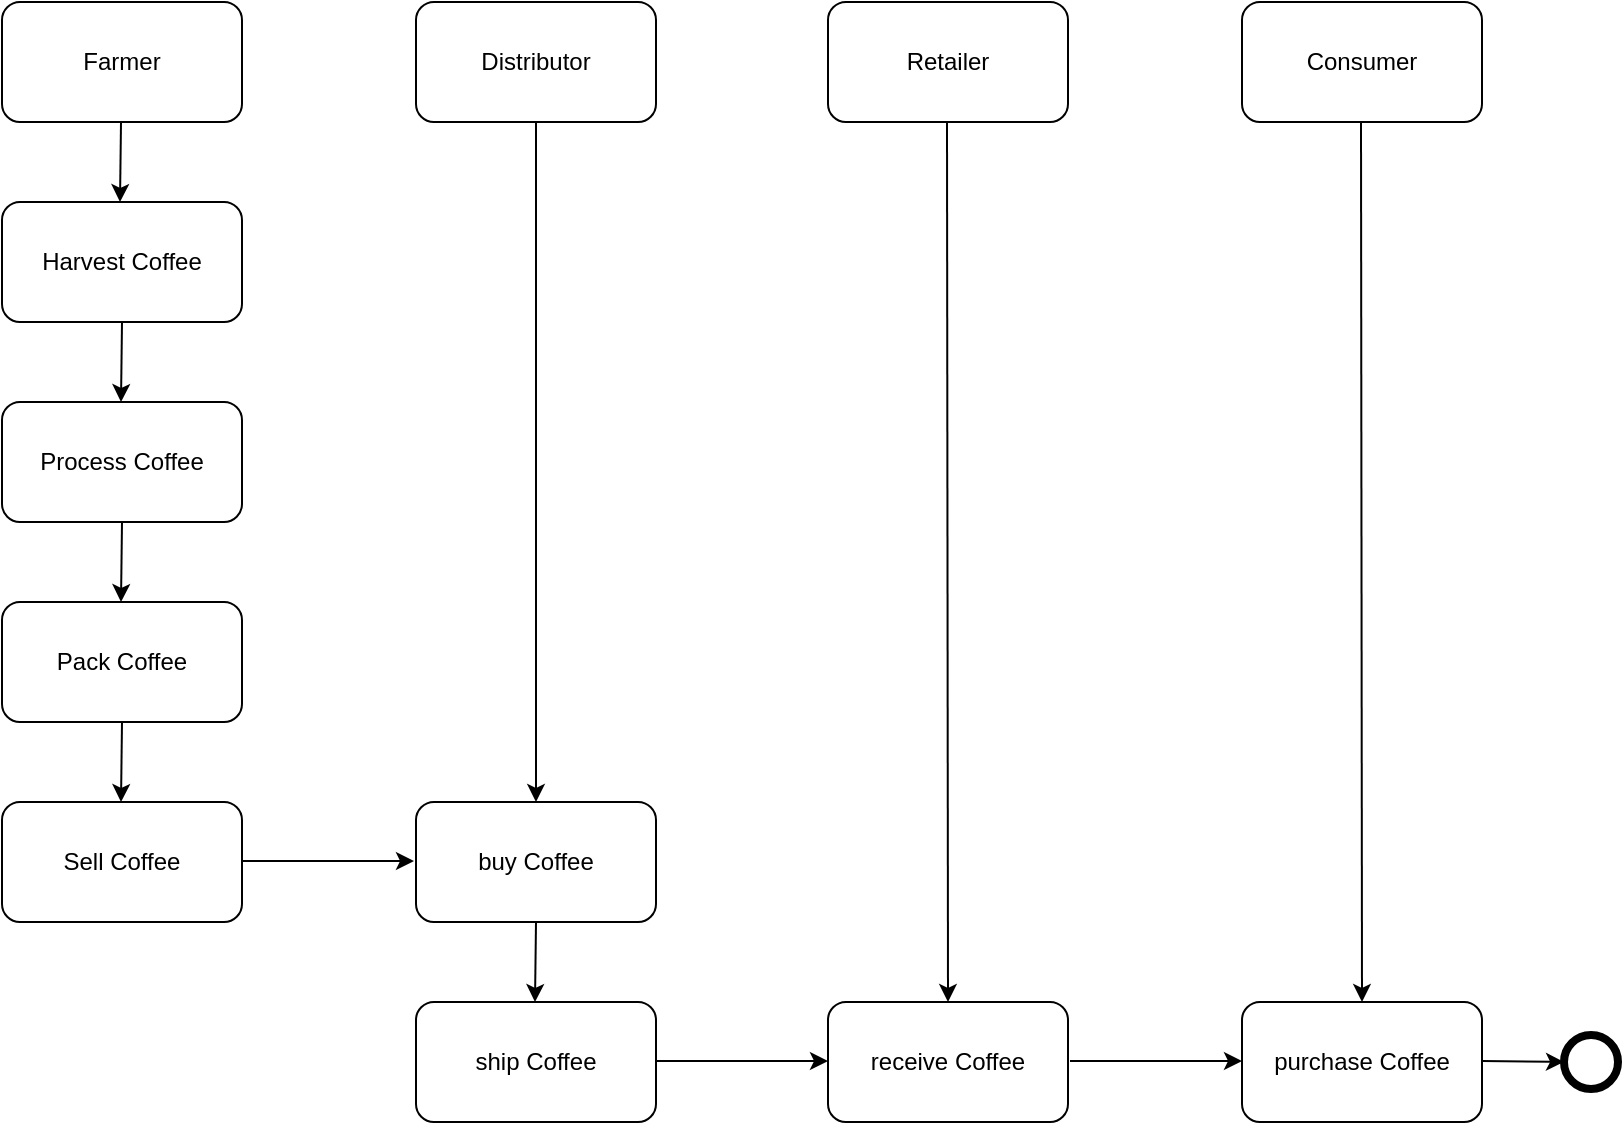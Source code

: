 <mxfile version="20.8.6" type="device"><diagram id="6ISOSJjmTthoUB4Ob-cF" name="Seite-1"><mxGraphModel dx="1434" dy="771" grid="1" gridSize="10" guides="1" tooltips="1" connect="1" arrows="1" fold="1" page="1" pageScale="1" pageWidth="827" pageHeight="1169" math="0" shadow="0"><root><mxCell id="0"/><mxCell id="1" parent="0"/><mxCell id="Zmlrs7th-fnkCV06wgF_-1" value="Farmer" style="rounded=1;whiteSpace=wrap;html=1;" vertex="1" parent="1"><mxGeometry x="19" y="100" width="120" height="60" as="geometry"/></mxCell><mxCell id="Zmlrs7th-fnkCV06wgF_-2" value="Distributor" style="rounded=1;whiteSpace=wrap;html=1;" vertex="1" parent="1"><mxGeometry x="226" y="100" width="120" height="60" as="geometry"/></mxCell><mxCell id="Zmlrs7th-fnkCV06wgF_-3" value="Retailer" style="rounded=1;whiteSpace=wrap;html=1;" vertex="1" parent="1"><mxGeometry x="432" y="100" width="120" height="60" as="geometry"/></mxCell><mxCell id="Zmlrs7th-fnkCV06wgF_-4" value="Consumer" style="rounded=1;whiteSpace=wrap;html=1;" vertex="1" parent="1"><mxGeometry x="639" y="100" width="120" height="60" as="geometry"/></mxCell><mxCell id="Zmlrs7th-fnkCV06wgF_-5" value="Harvest Coffee" style="rounded=1;whiteSpace=wrap;html=1;" vertex="1" parent="1"><mxGeometry x="19" y="200" width="120" height="60" as="geometry"/></mxCell><mxCell id="Zmlrs7th-fnkCV06wgF_-6" value="Process Coffee" style="rounded=1;whiteSpace=wrap;html=1;" vertex="1" parent="1"><mxGeometry x="19" y="300" width="120" height="60" as="geometry"/></mxCell><mxCell id="Zmlrs7th-fnkCV06wgF_-7" value="Pack Coffee" style="rounded=1;whiteSpace=wrap;html=1;" vertex="1" parent="1"><mxGeometry x="19" y="400" width="120" height="60" as="geometry"/></mxCell><mxCell id="Zmlrs7th-fnkCV06wgF_-8" value="Sell Coffee" style="rounded=1;whiteSpace=wrap;html=1;" vertex="1" parent="1"><mxGeometry x="19" y="500" width="120" height="60" as="geometry"/></mxCell><mxCell id="Zmlrs7th-fnkCV06wgF_-9" value="buy Coffee" style="rounded=1;whiteSpace=wrap;html=1;" vertex="1" parent="1"><mxGeometry x="226" y="500" width="120" height="60" as="geometry"/></mxCell><mxCell id="Zmlrs7th-fnkCV06wgF_-10" value="ship Coffee" style="rounded=1;whiteSpace=wrap;html=1;" vertex="1" parent="1"><mxGeometry x="226" y="600" width="120" height="60" as="geometry"/></mxCell><mxCell id="Zmlrs7th-fnkCV06wgF_-11" value="receive Coffee" style="rounded=1;whiteSpace=wrap;html=1;" vertex="1" parent="1"><mxGeometry x="432" y="600" width="120" height="60" as="geometry"/></mxCell><mxCell id="Zmlrs7th-fnkCV06wgF_-12" value="purchase Coffee" style="rounded=1;whiteSpace=wrap;html=1;" vertex="1" parent="1"><mxGeometry x="639" y="600" width="120" height="60" as="geometry"/></mxCell><mxCell id="Zmlrs7th-fnkCV06wgF_-13" value="" style="ellipse;whiteSpace=wrap;html=1;aspect=fixed;strokeColor=#000000;fillColor=#ffffff;strokeWidth=4;" vertex="1" parent="1"><mxGeometry x="800" y="616.5" width="27" height="27" as="geometry"/></mxCell><mxCell id="Zmlrs7th-fnkCV06wgF_-16" value="" style="endArrow=classic;html=1;rounded=0;entryX=0;entryY=0.5;entryDx=0;entryDy=0;" edge="1" parent="1"><mxGeometry width="50" height="50" relative="1" as="geometry"><mxPoint x="139" y="529.5" as="sourcePoint"/><mxPoint x="225" y="529.5" as="targetPoint"/></mxGeometry></mxCell><mxCell id="Zmlrs7th-fnkCV06wgF_-17" value="" style="endArrow=classic;html=1;rounded=0;entryX=0;entryY=0.5;entryDx=0;entryDy=0;" edge="1" parent="1"><mxGeometry width="50" height="50" relative="1" as="geometry"><mxPoint x="346" y="629.5" as="sourcePoint"/><mxPoint x="432" y="629.5" as="targetPoint"/></mxGeometry></mxCell><mxCell id="Zmlrs7th-fnkCV06wgF_-18" value="" style="endArrow=classic;html=1;rounded=0;entryX=0;entryY=0.5;entryDx=0;entryDy=0;" edge="1" parent="1"><mxGeometry width="50" height="50" relative="1" as="geometry"><mxPoint x="553" y="629.5" as="sourcePoint"/><mxPoint x="639" y="629.5" as="targetPoint"/></mxGeometry></mxCell><mxCell id="Zmlrs7th-fnkCV06wgF_-19" value="" style="endArrow=classic;html=1;rounded=0;entryX=0;entryY=0.5;entryDx=0;entryDy=0;" edge="1" parent="1" target="Zmlrs7th-fnkCV06wgF_-13"><mxGeometry width="50" height="50" relative="1" as="geometry"><mxPoint x="759" y="629.5" as="sourcePoint"/><mxPoint x="790" y="630" as="targetPoint"/></mxGeometry></mxCell><mxCell id="Zmlrs7th-fnkCV06wgF_-20" value="" style="endArrow=classic;html=1;rounded=0;" edge="1" parent="1"><mxGeometry width="50" height="50" relative="1" as="geometry"><mxPoint x="78.5" y="160" as="sourcePoint"/><mxPoint x="78" y="200" as="targetPoint"/></mxGeometry></mxCell><mxCell id="Zmlrs7th-fnkCV06wgF_-21" value="" style="endArrow=classic;html=1;rounded=0;" edge="1" parent="1"><mxGeometry width="50" height="50" relative="1" as="geometry"><mxPoint x="79" y="260" as="sourcePoint"/><mxPoint x="78.5" y="300" as="targetPoint"/></mxGeometry></mxCell><mxCell id="Zmlrs7th-fnkCV06wgF_-22" value="" style="endArrow=classic;html=1;rounded=0;" edge="1" parent="1"><mxGeometry width="50" height="50" relative="1" as="geometry"><mxPoint x="79" y="360" as="sourcePoint"/><mxPoint x="78.5" y="400" as="targetPoint"/></mxGeometry></mxCell><mxCell id="Zmlrs7th-fnkCV06wgF_-23" value="" style="endArrow=classic;html=1;rounded=0;" edge="1" parent="1"><mxGeometry width="50" height="50" relative="1" as="geometry"><mxPoint x="79" y="460" as="sourcePoint"/><mxPoint x="78.5" y="500" as="targetPoint"/></mxGeometry></mxCell><mxCell id="Zmlrs7th-fnkCV06wgF_-24" value="" style="endArrow=classic;html=1;rounded=0;" edge="1" parent="1"><mxGeometry width="50" height="50" relative="1" as="geometry"><mxPoint x="286" y="560" as="sourcePoint"/><mxPoint x="285.5" y="600" as="targetPoint"/></mxGeometry></mxCell><mxCell id="Zmlrs7th-fnkCV06wgF_-25" value="" style="endArrow=classic;html=1;rounded=0;entryX=0.5;entryY=0;entryDx=0;entryDy=0;exitX=0.5;exitY=1;exitDx=0;exitDy=0;" edge="1" parent="1" source="Zmlrs7th-fnkCV06wgF_-2" target="Zmlrs7th-fnkCV06wgF_-9"><mxGeometry width="50" height="50" relative="1" as="geometry"><mxPoint x="190" y="160" as="sourcePoint"/><mxPoint x="88" y="210" as="targetPoint"/></mxGeometry></mxCell><mxCell id="Zmlrs7th-fnkCV06wgF_-26" value="" style="endArrow=classic;html=1;rounded=0;entryX=0.5;entryY=0;entryDx=0;entryDy=0;exitX=0.5;exitY=1;exitDx=0;exitDy=0;" edge="1" parent="1" target="Zmlrs7th-fnkCV06wgF_-11"><mxGeometry width="50" height="50" relative="1" as="geometry"><mxPoint x="491.5" y="160" as="sourcePoint"/><mxPoint x="491.5" y="500" as="targetPoint"/></mxGeometry></mxCell><mxCell id="Zmlrs7th-fnkCV06wgF_-27" value="" style="endArrow=classic;html=1;rounded=0;entryX=0.5;entryY=0;entryDx=0;entryDy=0;exitX=0.5;exitY=1;exitDx=0;exitDy=0;" edge="1" parent="1"><mxGeometry width="50" height="50" relative="1" as="geometry"><mxPoint x="698.5" y="160" as="sourcePoint"/><mxPoint x="699" y="600" as="targetPoint"/></mxGeometry></mxCell></root></mxGraphModel></diagram></mxfile>